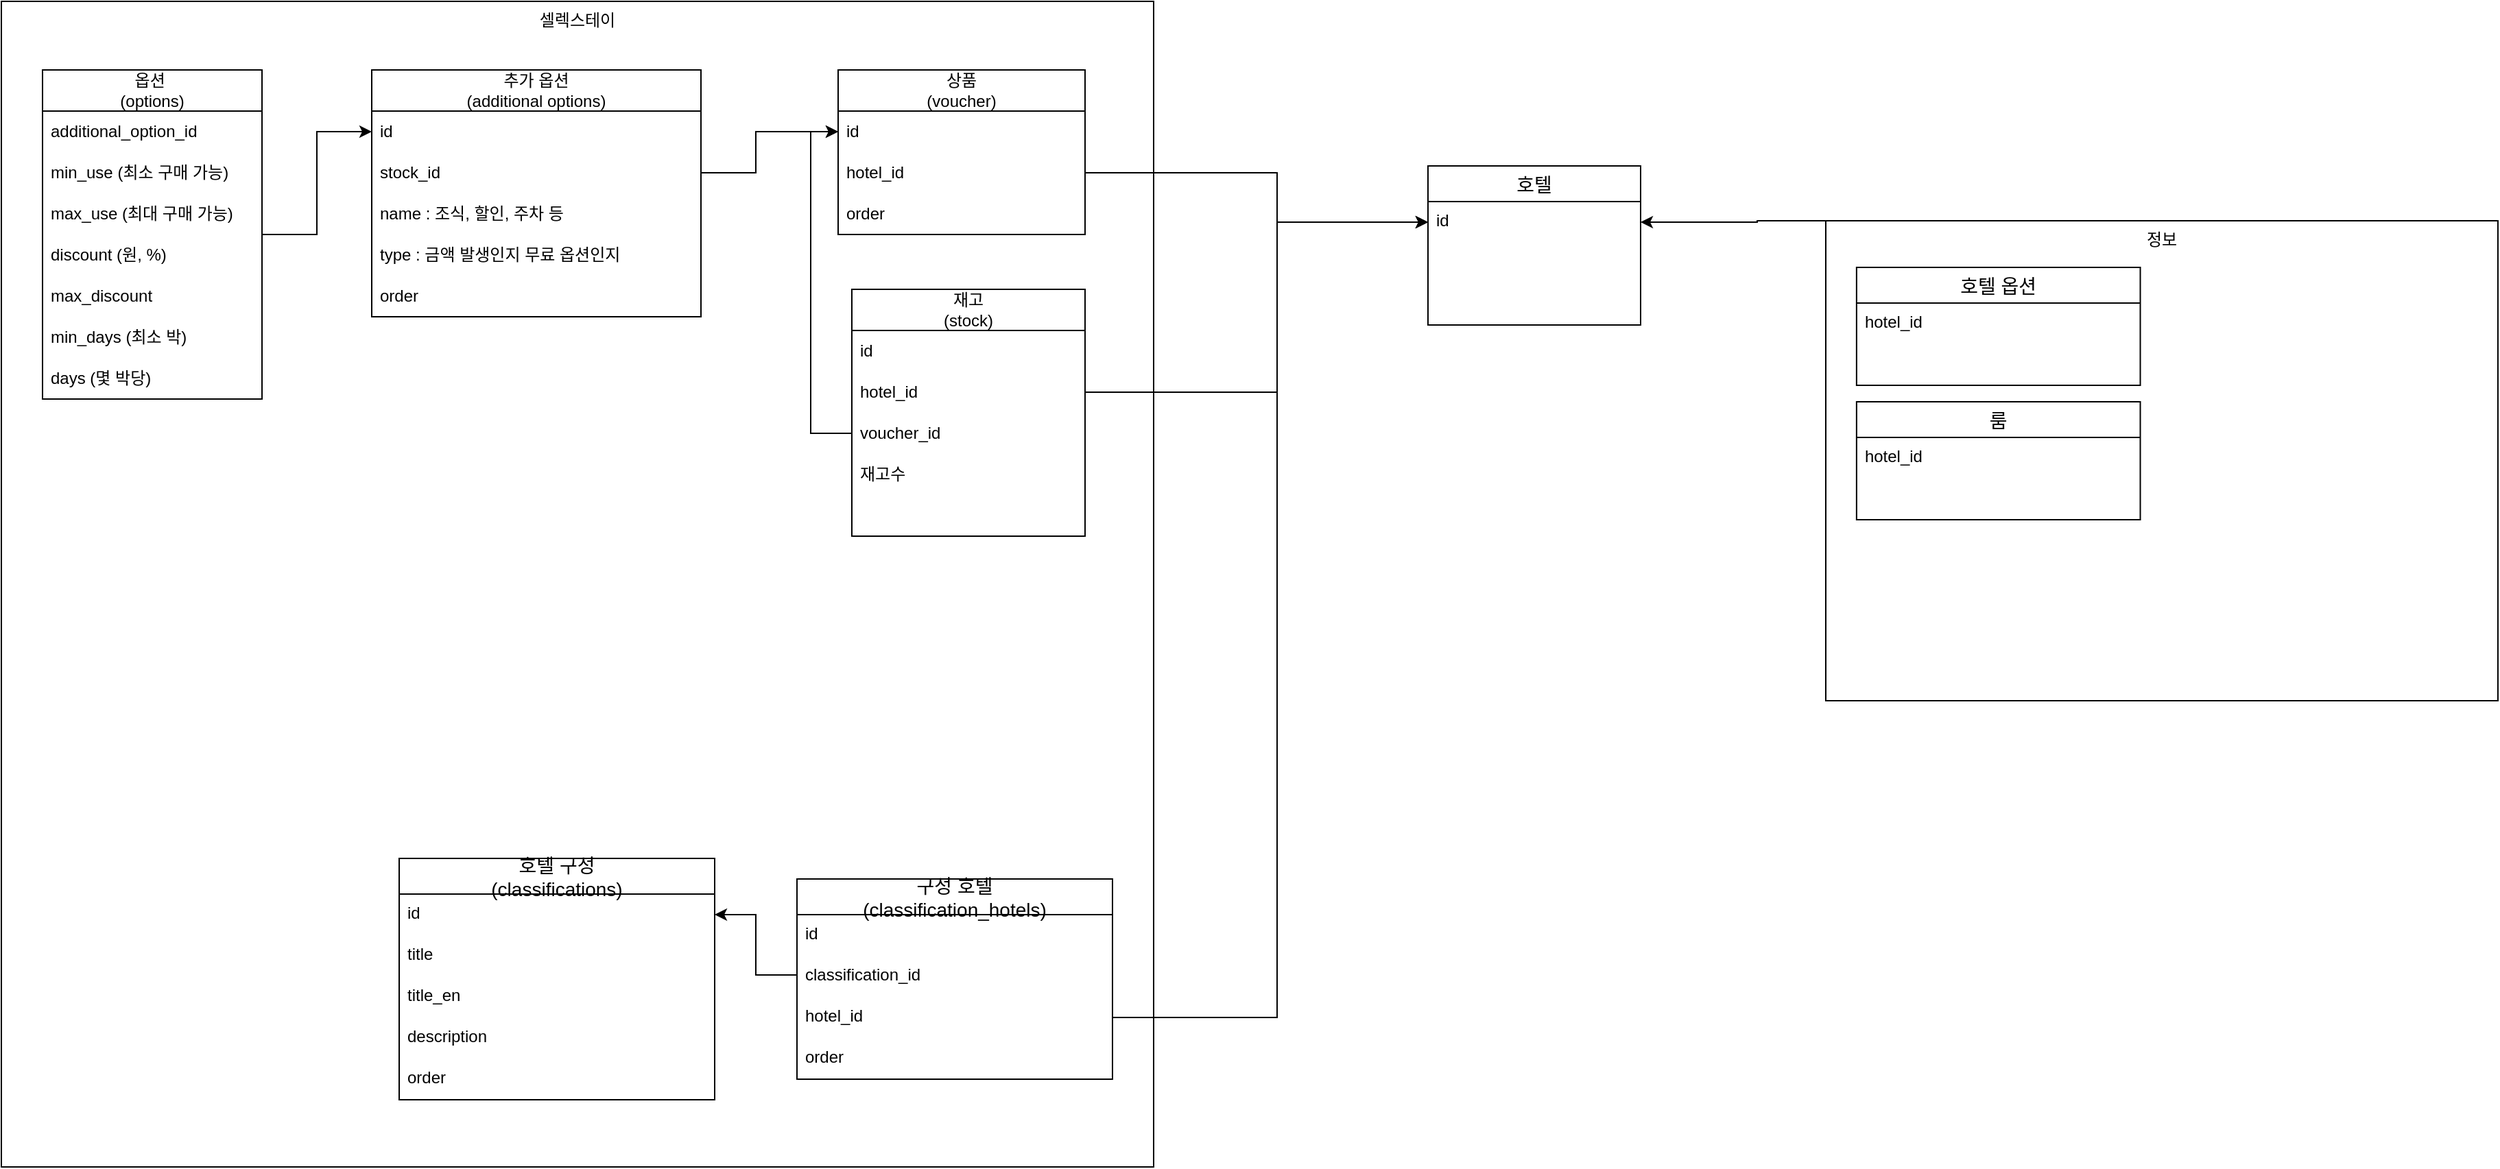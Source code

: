 <mxfile version="21.6.8" type="github">
  <diagram name="페이지-1" id="y-S1PTLIUPCFTGaCikYn">
    <mxGraphModel dx="1759" dy="788" grid="1" gridSize="10" guides="1" tooltips="1" connect="1" arrows="1" fold="1" page="1" pageScale="1" pageWidth="827" pageHeight="1169" math="0" shadow="0">
      <root>
        <mxCell id="0" />
        <mxCell id="1" parent="0" />
        <mxCell id="qrLeTjBu-Ae9pymuF5rT-1" value="셀렉스테이" style="rounded=0;whiteSpace=wrap;html=1;verticalAlign=top;" parent="1" vertex="1">
          <mxGeometry x="-570" y="230" width="840" height="850" as="geometry" />
        </mxCell>
        <mxCell id="qrLeTjBu-Ae9pymuF5rT-2" value="호텔" style="swimlane;fontStyle=0;childLayout=stackLayout;horizontal=1;startSize=26;horizontalStack=0;resizeParent=1;resizeParentMax=0;resizeLast=0;collapsible=1;marginBottom=0;align=center;fontSize=14;flipH=1;rounded=0;swimlaneFillColor=default;" parent="1" vertex="1">
          <mxGeometry x="470" y="350" width="155" height="116" as="geometry" />
        </mxCell>
        <mxCell id="qrLeTjBu-Ae9pymuF5rT-3" value="id" style="text;strokeColor=none;fillColor=none;spacingLeft=4;spacingRight=4;overflow=hidden;rotatable=0;points=[[0,0.5],[1,0.5]];portConstraint=eastwest;fontSize=12;" parent="qrLeTjBu-Ae9pymuF5rT-2" vertex="1">
          <mxGeometry y="26" width="155" height="30" as="geometry" />
        </mxCell>
        <mxCell id="qrLeTjBu-Ae9pymuF5rT-4" style="text;strokeColor=none;fillColor=none;spacingLeft=4;spacingRight=4;overflow=hidden;rotatable=0;points=[[0,0.5],[1,0.5]];portConstraint=eastwest;fontSize=12;" parent="qrLeTjBu-Ae9pymuF5rT-2" vertex="1">
          <mxGeometry y="56" width="155" height="30" as="geometry" />
        </mxCell>
        <mxCell id="qrLeTjBu-Ae9pymuF5rT-5" style="text;strokeColor=none;fillColor=none;spacingLeft=4;spacingRight=4;overflow=hidden;rotatable=0;points=[[0,0.5],[1,0.5]];portConstraint=eastwest;fontSize=12;" parent="qrLeTjBu-Ae9pymuF5rT-2" vertex="1">
          <mxGeometry y="86" width="155" height="30" as="geometry" />
        </mxCell>
        <mxCell id="qrLeTjBu-Ae9pymuF5rT-15" value="호텔 구성&#xa;(classifications)" style="swimlane;fontStyle=0;childLayout=stackLayout;horizontal=1;startSize=26;horizontalStack=0;resizeParent=1;resizeParentMax=0;resizeLast=0;collapsible=1;marginBottom=0;align=center;fontSize=14;" parent="1" vertex="1">
          <mxGeometry x="-280" y="855" width="230" height="176" as="geometry">
            <mxRectangle x="-110" y="350" width="200" height="30" as="alternateBounds" />
          </mxGeometry>
        </mxCell>
        <mxCell id="qrLeTjBu-Ae9pymuF5rT-16" value="id" style="text;strokeColor=none;fillColor=none;spacingLeft=4;spacingRight=4;overflow=hidden;rotatable=0;points=[[0,0.5],[1,0.5]];portConstraint=eastwest;fontSize=12;" parent="qrLeTjBu-Ae9pymuF5rT-15" vertex="1">
          <mxGeometry y="26" width="230" height="30" as="geometry" />
        </mxCell>
        <mxCell id="qrLeTjBu-Ae9pymuF5rT-17" value="title" style="text;strokeColor=none;fillColor=none;spacingLeft=4;spacingRight=4;overflow=hidden;rotatable=0;points=[[0,0.5],[1,0.5]];portConstraint=eastwest;fontSize=12;" parent="qrLeTjBu-Ae9pymuF5rT-15" vertex="1">
          <mxGeometry y="56" width="230" height="30" as="geometry" />
        </mxCell>
        <mxCell id="qrLeTjBu-Ae9pymuF5rT-18" value="title_en" style="text;strokeColor=none;fillColor=none;spacingLeft=4;spacingRight=4;overflow=hidden;rotatable=0;points=[[0,0.5],[1,0.5]];portConstraint=eastwest;fontSize=12;" parent="qrLeTjBu-Ae9pymuF5rT-15" vertex="1">
          <mxGeometry y="86" width="230" height="30" as="geometry" />
        </mxCell>
        <mxCell id="qrLeTjBu-Ae9pymuF5rT-19" value="description" style="text;strokeColor=none;fillColor=none;spacingLeft=4;spacingRight=4;overflow=hidden;rotatable=0;points=[[0,0.5],[1,0.5]];portConstraint=eastwest;fontSize=12;" parent="qrLeTjBu-Ae9pymuF5rT-15" vertex="1">
          <mxGeometry y="116" width="230" height="30" as="geometry" />
        </mxCell>
        <mxCell id="qrLeTjBu-Ae9pymuF5rT-20" value="order" style="text;strokeColor=none;fillColor=none;spacingLeft=4;spacingRight=4;overflow=hidden;rotatable=0;points=[[0,0.5],[1,0.5]];portConstraint=eastwest;fontSize=12;" parent="qrLeTjBu-Ae9pymuF5rT-15" vertex="1">
          <mxGeometry y="146" width="230" height="30" as="geometry" />
        </mxCell>
        <mxCell id="qrLeTjBu-Ae9pymuF5rT-21" value="구성 호텔&#xa;(classification_hotels)" style="swimlane;fontStyle=0;childLayout=stackLayout;horizontal=1;startSize=26;horizontalStack=0;resizeParent=1;resizeParentMax=0;resizeLast=0;collapsible=1;marginBottom=0;align=center;fontSize=14;" parent="1" vertex="1">
          <mxGeometry x="10" y="870" width="230" height="146" as="geometry">
            <mxRectangle x="-110" y="350" width="200" height="30" as="alternateBounds" />
          </mxGeometry>
        </mxCell>
        <mxCell id="qrLeTjBu-Ae9pymuF5rT-22" value="id" style="text;strokeColor=none;fillColor=none;spacingLeft=4;spacingRight=4;overflow=hidden;rotatable=0;points=[[0,0.5],[1,0.5]];portConstraint=eastwest;fontSize=12;" parent="qrLeTjBu-Ae9pymuF5rT-21" vertex="1">
          <mxGeometry y="26" width="230" height="30" as="geometry" />
        </mxCell>
        <mxCell id="qrLeTjBu-Ae9pymuF5rT-23" value="classification_id" style="text;strokeColor=none;fillColor=none;spacingLeft=4;spacingRight=4;overflow=hidden;rotatable=0;points=[[0,0.5],[1,0.5]];portConstraint=eastwest;fontSize=12;" parent="qrLeTjBu-Ae9pymuF5rT-21" vertex="1">
          <mxGeometry y="56" width="230" height="30" as="geometry" />
        </mxCell>
        <mxCell id="qrLeTjBu-Ae9pymuF5rT-24" value="hotel_id" style="text;strokeColor=none;fillColor=none;spacingLeft=4;spacingRight=4;overflow=hidden;rotatable=0;points=[[0,0.5],[1,0.5]];portConstraint=eastwest;fontSize=12;" parent="qrLeTjBu-Ae9pymuF5rT-21" vertex="1">
          <mxGeometry y="86" width="230" height="30" as="geometry" />
        </mxCell>
        <mxCell id="qrLeTjBu-Ae9pymuF5rT-25" value="order" style="text;strokeColor=none;fillColor=none;spacingLeft=4;spacingRight=4;overflow=hidden;rotatable=0;points=[[0,0.5],[1,0.5]];portConstraint=eastwest;fontSize=12;" parent="qrLeTjBu-Ae9pymuF5rT-21" vertex="1">
          <mxGeometry y="116" width="230" height="30" as="geometry" />
        </mxCell>
        <mxCell id="qrLeTjBu-Ae9pymuF5rT-26" style="edgeStyle=orthogonalEdgeStyle;rounded=0;orthogonalLoop=1;jettySize=auto;html=1;entryX=1;entryY=0.5;entryDx=0;entryDy=0;exitX=0;exitY=0.5;exitDx=0;exitDy=0;" parent="1" source="qrLeTjBu-Ae9pymuF5rT-23" target="qrLeTjBu-Ae9pymuF5rT-16" edge="1">
          <mxGeometry relative="1" as="geometry">
            <Array as="points">
              <mxPoint x="-20" y="940" />
              <mxPoint x="-20" y="896" />
            </Array>
          </mxGeometry>
        </mxCell>
        <mxCell id="qrLeTjBu-Ae9pymuF5rT-27" style="edgeStyle=orthogonalEdgeStyle;rounded=0;orthogonalLoop=1;jettySize=auto;html=1;" parent="1" source="qrLeTjBu-Ae9pymuF5rT-24" target="qrLeTjBu-Ae9pymuF5rT-3" edge="1">
          <mxGeometry relative="1" as="geometry">
            <Array as="points">
              <mxPoint x="360" y="971" />
              <mxPoint x="360" y="391" />
            </Array>
          </mxGeometry>
        </mxCell>
        <mxCell id="qrLeTjBu-Ae9pymuF5rT-28" value="" style="edgeStyle=orthogonalEdgeStyle;rounded=0;orthogonalLoop=1;jettySize=auto;html=1;exitX=0;exitY=0;exitDx=0;exitDy=0;" parent="1" source="qrLeTjBu-Ae9pymuF5rT-8" target="qrLeTjBu-Ae9pymuF5rT-3" edge="1">
          <mxGeometry relative="1" as="geometry">
            <Array as="points">
              <mxPoint x="710" y="390" />
            </Array>
          </mxGeometry>
        </mxCell>
        <mxCell id="qrLeTjBu-Ae9pymuF5rT-29" value="추가 옵션&lt;br&gt;(additional options)" style="swimlane;fontStyle=0;childLayout=stackLayout;horizontal=1;startSize=30;horizontalStack=0;resizeParent=1;resizeParentMax=0;resizeLast=0;collapsible=1;marginBottom=0;whiteSpace=wrap;html=1;" parent="1" vertex="1">
          <mxGeometry x="-300" y="280" width="240" height="180" as="geometry" />
        </mxCell>
        <mxCell id="qrLeTjBu-Ae9pymuF5rT-30" value="id" style="text;strokeColor=none;fillColor=none;align=left;verticalAlign=middle;spacingLeft=4;spacingRight=4;overflow=hidden;points=[[0,0.5],[1,0.5]];portConstraint=eastwest;rotatable=0;whiteSpace=wrap;html=1;" parent="qrLeTjBu-Ae9pymuF5rT-29" vertex="1">
          <mxGeometry y="30" width="240" height="30" as="geometry" />
        </mxCell>
        <mxCell id="qrLeTjBu-Ae9pymuF5rT-31" value="stock_id" style="text;strokeColor=none;fillColor=none;align=left;verticalAlign=middle;spacingLeft=4;spacingRight=4;overflow=hidden;points=[[0,0.5],[1,0.5]];portConstraint=eastwest;rotatable=0;whiteSpace=wrap;html=1;" parent="qrLeTjBu-Ae9pymuF5rT-29" vertex="1">
          <mxGeometry y="60" width="240" height="30" as="geometry" />
        </mxCell>
        <mxCell id="qrLeTjBu-Ae9pymuF5rT-32" value="name : 조식, 할인, 주차 등" style="text;strokeColor=none;fillColor=none;align=left;verticalAlign=middle;spacingLeft=4;spacingRight=4;overflow=hidden;points=[[0,0.5],[1,0.5]];portConstraint=eastwest;rotatable=0;whiteSpace=wrap;html=1;" parent="qrLeTjBu-Ae9pymuF5rT-29" vertex="1">
          <mxGeometry y="90" width="240" height="30" as="geometry" />
        </mxCell>
        <mxCell id="qrLeTjBu-Ae9pymuF5rT-57" value="type : 금액 발생인지 무료 옵션인지" style="text;strokeColor=none;fillColor=none;align=left;verticalAlign=middle;spacingLeft=4;spacingRight=4;overflow=hidden;points=[[0,0.5],[1,0.5]];portConstraint=eastwest;rotatable=0;whiteSpace=wrap;html=1;" parent="qrLeTjBu-Ae9pymuF5rT-29" vertex="1">
          <mxGeometry y="120" width="240" height="30" as="geometry" />
        </mxCell>
        <mxCell id="qrLeTjBu-Ae9pymuF5rT-56" value="order" style="text;strokeColor=none;fillColor=none;align=left;verticalAlign=middle;spacingLeft=4;spacingRight=4;overflow=hidden;points=[[0,0.5],[1,0.5]];portConstraint=eastwest;rotatable=0;whiteSpace=wrap;html=1;" parent="qrLeTjBu-Ae9pymuF5rT-29" vertex="1">
          <mxGeometry y="150" width="240" height="30" as="geometry" />
        </mxCell>
        <mxCell id="qrLeTjBu-Ae9pymuF5rT-33" value="상품&lt;br&gt;(voucher)" style="swimlane;fontStyle=0;childLayout=stackLayout;horizontal=1;startSize=30;horizontalStack=0;resizeParent=1;resizeParentMax=0;resizeLast=0;collapsible=1;marginBottom=0;whiteSpace=wrap;html=1;" parent="1" vertex="1">
          <mxGeometry x="40" y="280" width="180" height="120" as="geometry" />
        </mxCell>
        <mxCell id="qrLeTjBu-Ae9pymuF5rT-34" value="id" style="text;strokeColor=none;fillColor=none;align=left;verticalAlign=middle;spacingLeft=4;spacingRight=4;overflow=hidden;points=[[0,0.5],[1,0.5]];portConstraint=eastwest;rotatable=0;whiteSpace=wrap;html=1;" parent="qrLeTjBu-Ae9pymuF5rT-33" vertex="1">
          <mxGeometry y="30" width="180" height="30" as="geometry" />
        </mxCell>
        <mxCell id="qrLeTjBu-Ae9pymuF5rT-35" value="hotel_id" style="text;strokeColor=none;fillColor=none;align=left;verticalAlign=middle;spacingLeft=4;spacingRight=4;overflow=hidden;points=[[0,0.5],[1,0.5]];portConstraint=eastwest;rotatable=0;whiteSpace=wrap;html=1;" parent="qrLeTjBu-Ae9pymuF5rT-33" vertex="1">
          <mxGeometry y="60" width="180" height="30" as="geometry" />
        </mxCell>
        <mxCell id="qrLeTjBu-Ae9pymuF5rT-55" value="order" style="text;strokeColor=none;fillColor=none;align=left;verticalAlign=middle;spacingLeft=4;spacingRight=4;overflow=hidden;points=[[0,0.5],[1,0.5]];portConstraint=eastwest;rotatable=0;whiteSpace=wrap;html=1;" parent="qrLeTjBu-Ae9pymuF5rT-33" vertex="1">
          <mxGeometry y="90" width="180" height="30" as="geometry" />
        </mxCell>
        <mxCell id="qrLeTjBu-Ae9pymuF5rT-36" style="edgeStyle=orthogonalEdgeStyle;rounded=0;orthogonalLoop=1;jettySize=auto;html=1;entryX=0;entryY=0.5;entryDx=0;entryDy=0;exitX=1;exitY=0.5;exitDx=0;exitDy=0;" parent="1" source="qrLeTjBu-Ae9pymuF5rT-31" target="qrLeTjBu-Ae9pymuF5rT-34" edge="1">
          <mxGeometry relative="1" as="geometry">
            <Array as="points">
              <mxPoint x="-20" y="355" />
              <mxPoint x="-20" y="325" />
            </Array>
          </mxGeometry>
        </mxCell>
        <mxCell id="qrLeTjBu-Ae9pymuF5rT-37" style="edgeStyle=orthogonalEdgeStyle;rounded=0;orthogonalLoop=1;jettySize=auto;html=1;entryX=0;entryY=0.5;entryDx=0;entryDy=0;" parent="1" source="qrLeTjBu-Ae9pymuF5rT-35" target="qrLeTjBu-Ae9pymuF5rT-3" edge="1">
          <mxGeometry relative="1" as="geometry">
            <Array as="points">
              <mxPoint x="360" y="355" />
              <mxPoint x="360" y="391" />
            </Array>
          </mxGeometry>
        </mxCell>
        <mxCell id="qrLeTjBu-Ae9pymuF5rT-38" style="edgeStyle=orthogonalEdgeStyle;rounded=0;orthogonalLoop=1;jettySize=auto;html=1;entryX=0;entryY=0.5;entryDx=0;entryDy=0;" parent="1" source="qrLeTjBu-Ae9pymuF5rT-39" target="qrLeTjBu-Ae9pymuF5rT-30" edge="1">
          <mxGeometry relative="1" as="geometry" />
        </mxCell>
        <mxCell id="qrLeTjBu-Ae9pymuF5rT-39" value="옵션&amp;nbsp;&lt;br&gt;(options)" style="swimlane;fontStyle=0;childLayout=stackLayout;horizontal=1;startSize=30;horizontalStack=0;resizeParent=1;resizeParentMax=0;resizeLast=0;collapsible=1;marginBottom=0;whiteSpace=wrap;html=1;" parent="1" vertex="1">
          <mxGeometry x="-540" y="280" width="160" height="240" as="geometry" />
        </mxCell>
        <mxCell id="qrLeTjBu-Ae9pymuF5rT-40" value="additional_option_id" style="text;strokeColor=none;fillColor=none;align=left;verticalAlign=middle;spacingLeft=4;spacingRight=4;overflow=hidden;points=[[0,0.5],[1,0.5]];portConstraint=eastwest;rotatable=0;whiteSpace=wrap;html=1;" parent="qrLeTjBu-Ae9pymuF5rT-39" vertex="1">
          <mxGeometry y="30" width="160" height="30" as="geometry" />
        </mxCell>
        <mxCell id="qrLeTjBu-Ae9pymuF5rT-41" value="min_use (최소 구매 가능)" style="text;strokeColor=none;fillColor=none;align=left;verticalAlign=middle;spacingLeft=4;spacingRight=4;overflow=hidden;points=[[0,0.5],[1,0.5]];portConstraint=eastwest;rotatable=0;whiteSpace=wrap;html=1;" parent="qrLeTjBu-Ae9pymuF5rT-39" vertex="1">
          <mxGeometry y="60" width="160" height="30" as="geometry" />
        </mxCell>
        <mxCell id="qrLeTjBu-Ae9pymuF5rT-42" value="max_use (최대 구매 가능)" style="text;strokeColor=none;fillColor=none;align=left;verticalAlign=middle;spacingLeft=4;spacingRight=4;overflow=hidden;points=[[0,0.5],[1,0.5]];portConstraint=eastwest;rotatable=0;whiteSpace=wrap;html=1;" parent="qrLeTjBu-Ae9pymuF5rT-39" vertex="1">
          <mxGeometry y="90" width="160" height="30" as="geometry" />
        </mxCell>
        <mxCell id="qrLeTjBu-Ae9pymuF5rT-43" value="discount (원, %)" style="text;strokeColor=none;fillColor=none;align=left;verticalAlign=middle;spacingLeft=4;spacingRight=4;overflow=hidden;points=[[0,0.5],[1,0.5]];portConstraint=eastwest;rotatable=0;whiteSpace=wrap;html=1;" parent="qrLeTjBu-Ae9pymuF5rT-39" vertex="1">
          <mxGeometry y="120" width="160" height="30" as="geometry" />
        </mxCell>
        <mxCell id="qrLeTjBu-Ae9pymuF5rT-44" value="max_discount" style="text;strokeColor=none;fillColor=none;align=left;verticalAlign=middle;spacingLeft=4;spacingRight=4;overflow=hidden;points=[[0,0.5],[1,0.5]];portConstraint=eastwest;rotatable=0;whiteSpace=wrap;html=1;" parent="qrLeTjBu-Ae9pymuF5rT-39" vertex="1">
          <mxGeometry y="150" width="160" height="30" as="geometry" />
        </mxCell>
        <mxCell id="qrLeTjBu-Ae9pymuF5rT-45" value="min_days (최소 박)" style="text;strokeColor=none;fillColor=none;align=left;verticalAlign=middle;spacingLeft=4;spacingRight=4;overflow=hidden;points=[[0,0.5],[1,0.5]];portConstraint=eastwest;rotatable=0;whiteSpace=wrap;html=1;" parent="qrLeTjBu-Ae9pymuF5rT-39" vertex="1">
          <mxGeometry y="180" width="160" height="30" as="geometry" />
        </mxCell>
        <mxCell id="qrLeTjBu-Ae9pymuF5rT-46" value="days (몇 박당)" style="text;strokeColor=none;fillColor=none;align=left;verticalAlign=middle;spacingLeft=4;spacingRight=4;overflow=hidden;points=[[0,0.5],[1,0.5]];portConstraint=eastwest;rotatable=0;whiteSpace=wrap;html=1;" parent="qrLeTjBu-Ae9pymuF5rT-39" vertex="1">
          <mxGeometry y="210" width="160" height="30" as="geometry" />
        </mxCell>
        <mxCell id="qrLeTjBu-Ae9pymuF5rT-47" value="재고&lt;br&gt;(stock)" style="swimlane;fontStyle=0;childLayout=stackLayout;horizontal=1;startSize=30;horizontalStack=0;resizeParent=1;resizeParentMax=0;resizeLast=0;collapsible=1;marginBottom=0;whiteSpace=wrap;html=1;" parent="1" vertex="1">
          <mxGeometry x="50" y="440" width="170" height="180" as="geometry" />
        </mxCell>
        <mxCell id="qrLeTjBu-Ae9pymuF5rT-48" value="id" style="text;strokeColor=none;fillColor=none;align=left;verticalAlign=middle;spacingLeft=4;spacingRight=4;overflow=hidden;points=[[0,0.5],[1,0.5]];portConstraint=eastwest;rotatable=0;whiteSpace=wrap;html=1;" parent="qrLeTjBu-Ae9pymuF5rT-47" vertex="1">
          <mxGeometry y="30" width="170" height="30" as="geometry" />
        </mxCell>
        <mxCell id="qrLeTjBu-Ae9pymuF5rT-49" value="hotel_id" style="text;strokeColor=none;fillColor=none;align=left;verticalAlign=middle;spacingLeft=4;spacingRight=4;overflow=hidden;points=[[0,0.5],[1,0.5]];portConstraint=eastwest;rotatable=0;whiteSpace=wrap;html=1;" parent="qrLeTjBu-Ae9pymuF5rT-47" vertex="1">
          <mxGeometry y="60" width="170" height="30" as="geometry" />
        </mxCell>
        <mxCell id="qrLeTjBu-Ae9pymuF5rT-50" value="voucher_id" style="text;strokeColor=none;fillColor=none;align=left;verticalAlign=middle;spacingLeft=4;spacingRight=4;overflow=hidden;points=[[0,0.5],[1,0.5]];portConstraint=eastwest;rotatable=0;whiteSpace=wrap;html=1;" parent="qrLeTjBu-Ae9pymuF5rT-47" vertex="1">
          <mxGeometry y="90" width="170" height="30" as="geometry" />
        </mxCell>
        <mxCell id="qrLeTjBu-Ae9pymuF5rT-51" value="재고수" style="text;strokeColor=none;fillColor=none;align=left;verticalAlign=middle;spacingLeft=4;spacingRight=4;overflow=hidden;points=[[0,0.5],[1,0.5]];portConstraint=eastwest;rotatable=0;whiteSpace=wrap;html=1;" parent="qrLeTjBu-Ae9pymuF5rT-47" vertex="1">
          <mxGeometry y="120" width="170" height="30" as="geometry" />
        </mxCell>
        <mxCell id="qrLeTjBu-Ae9pymuF5rT-52" style="text;strokeColor=none;fillColor=none;align=left;verticalAlign=middle;spacingLeft=4;spacingRight=4;overflow=hidden;points=[[0,0.5],[1,0.5]];portConstraint=eastwest;rotatable=0;whiteSpace=wrap;html=1;" parent="qrLeTjBu-Ae9pymuF5rT-47" vertex="1">
          <mxGeometry y="150" width="170" height="30" as="geometry" />
        </mxCell>
        <mxCell id="qrLeTjBu-Ae9pymuF5rT-53" style="edgeStyle=orthogonalEdgeStyle;rounded=0;orthogonalLoop=1;jettySize=auto;html=1;entryX=0;entryY=0.5;entryDx=0;entryDy=0;" parent="1" source="qrLeTjBu-Ae9pymuF5rT-50" target="qrLeTjBu-Ae9pymuF5rT-34" edge="1">
          <mxGeometry relative="1" as="geometry" />
        </mxCell>
        <mxCell id="qrLeTjBu-Ae9pymuF5rT-54" style="edgeStyle=orthogonalEdgeStyle;rounded=0;orthogonalLoop=1;jettySize=auto;html=1;entryX=0;entryY=0.5;entryDx=0;entryDy=0;" parent="1" source="qrLeTjBu-Ae9pymuF5rT-49" target="qrLeTjBu-Ae9pymuF5rT-3" edge="1">
          <mxGeometry relative="1" as="geometry">
            <Array as="points">
              <mxPoint x="360" y="515" />
              <mxPoint x="360" y="391" />
            </Array>
          </mxGeometry>
        </mxCell>
        <mxCell id="qrLeTjBu-Ae9pymuF5rT-8" value="정보" style="rounded=0;whiteSpace=wrap;html=1;container=0;align=center;verticalAlign=top;" parent="1" vertex="1">
          <mxGeometry x="760" y="390" width="490" height="350" as="geometry" />
        </mxCell>
        <mxCell id="qrLeTjBu-Ae9pymuF5rT-58" value="" style="group" parent="1" vertex="1" connectable="0">
          <mxGeometry x="782.439" y="424" width="206.832" height="86" as="geometry" />
        </mxCell>
        <mxCell id="qrLeTjBu-Ae9pymuF5rT-12" value="hotel_id" style="text;strokeColor=none;fillColor=none;spacingLeft=4;spacingRight=4;overflow=hidden;rotatable=0;points=[[0,0.5],[1,0.5]];portConstraint=eastwest;fontSize=12;" parent="qrLeTjBu-Ae9pymuF5rT-58" vertex="1">
          <mxGeometry y="26" width="206.832" height="30" as="geometry" />
        </mxCell>
        <mxCell id="qrLeTjBu-Ae9pymuF5rT-14" value="호텔 옵션" style="swimlane;fontStyle=0;childLayout=stackLayout;horizontal=1;startSize=26;horizontalStack=0;resizeParent=1;resizeParentMax=0;resizeLast=0;collapsible=1;marginBottom=0;align=center;fontSize=14;flipH=1;container=1;" parent="qrLeTjBu-Ae9pymuF5rT-58" vertex="1">
          <mxGeometry width="206.832" height="86" as="geometry" />
        </mxCell>
        <mxCell id="qrLeTjBu-Ae9pymuF5rT-59" value="" style="group" parent="1" vertex="1" connectable="0">
          <mxGeometry x="782.439" y="522" width="206.832" height="86" as="geometry" />
        </mxCell>
        <mxCell id="qrLeTjBu-Ae9pymuF5rT-9" value="룸" style="swimlane;fontStyle=0;childLayout=stackLayout;horizontal=1;startSize=26;horizontalStack=0;resizeParent=1;resizeParentMax=0;resizeLast=0;collapsible=1;marginBottom=0;align=center;fontSize=14;flipH=1;container=0;" parent="qrLeTjBu-Ae9pymuF5rT-59" vertex="1">
          <mxGeometry width="206.832" height="86" as="geometry" />
        </mxCell>
        <mxCell id="qrLeTjBu-Ae9pymuF5rT-10" value="hotel_id" style="text;strokeColor=none;fillColor=none;spacingLeft=4;spacingRight=4;overflow=hidden;rotatable=0;points=[[0,0.5],[1,0.5]];portConstraint=eastwest;fontSize=12;" parent="qrLeTjBu-Ae9pymuF5rT-59" vertex="1">
          <mxGeometry y="26" width="206.832" height="30" as="geometry" />
        </mxCell>
        <mxCell id="qrLeTjBu-Ae9pymuF5rT-11" style="text;strokeColor=none;fillColor=none;spacingLeft=4;spacingRight=4;overflow=hidden;rotatable=0;points=[[0,0.5],[1,0.5]];portConstraint=eastwest;fontSize=12;" parent="qrLeTjBu-Ae9pymuF5rT-59" vertex="1">
          <mxGeometry y="56" width="206.832" height="30" as="geometry" />
        </mxCell>
      </root>
    </mxGraphModel>
  </diagram>
</mxfile>
